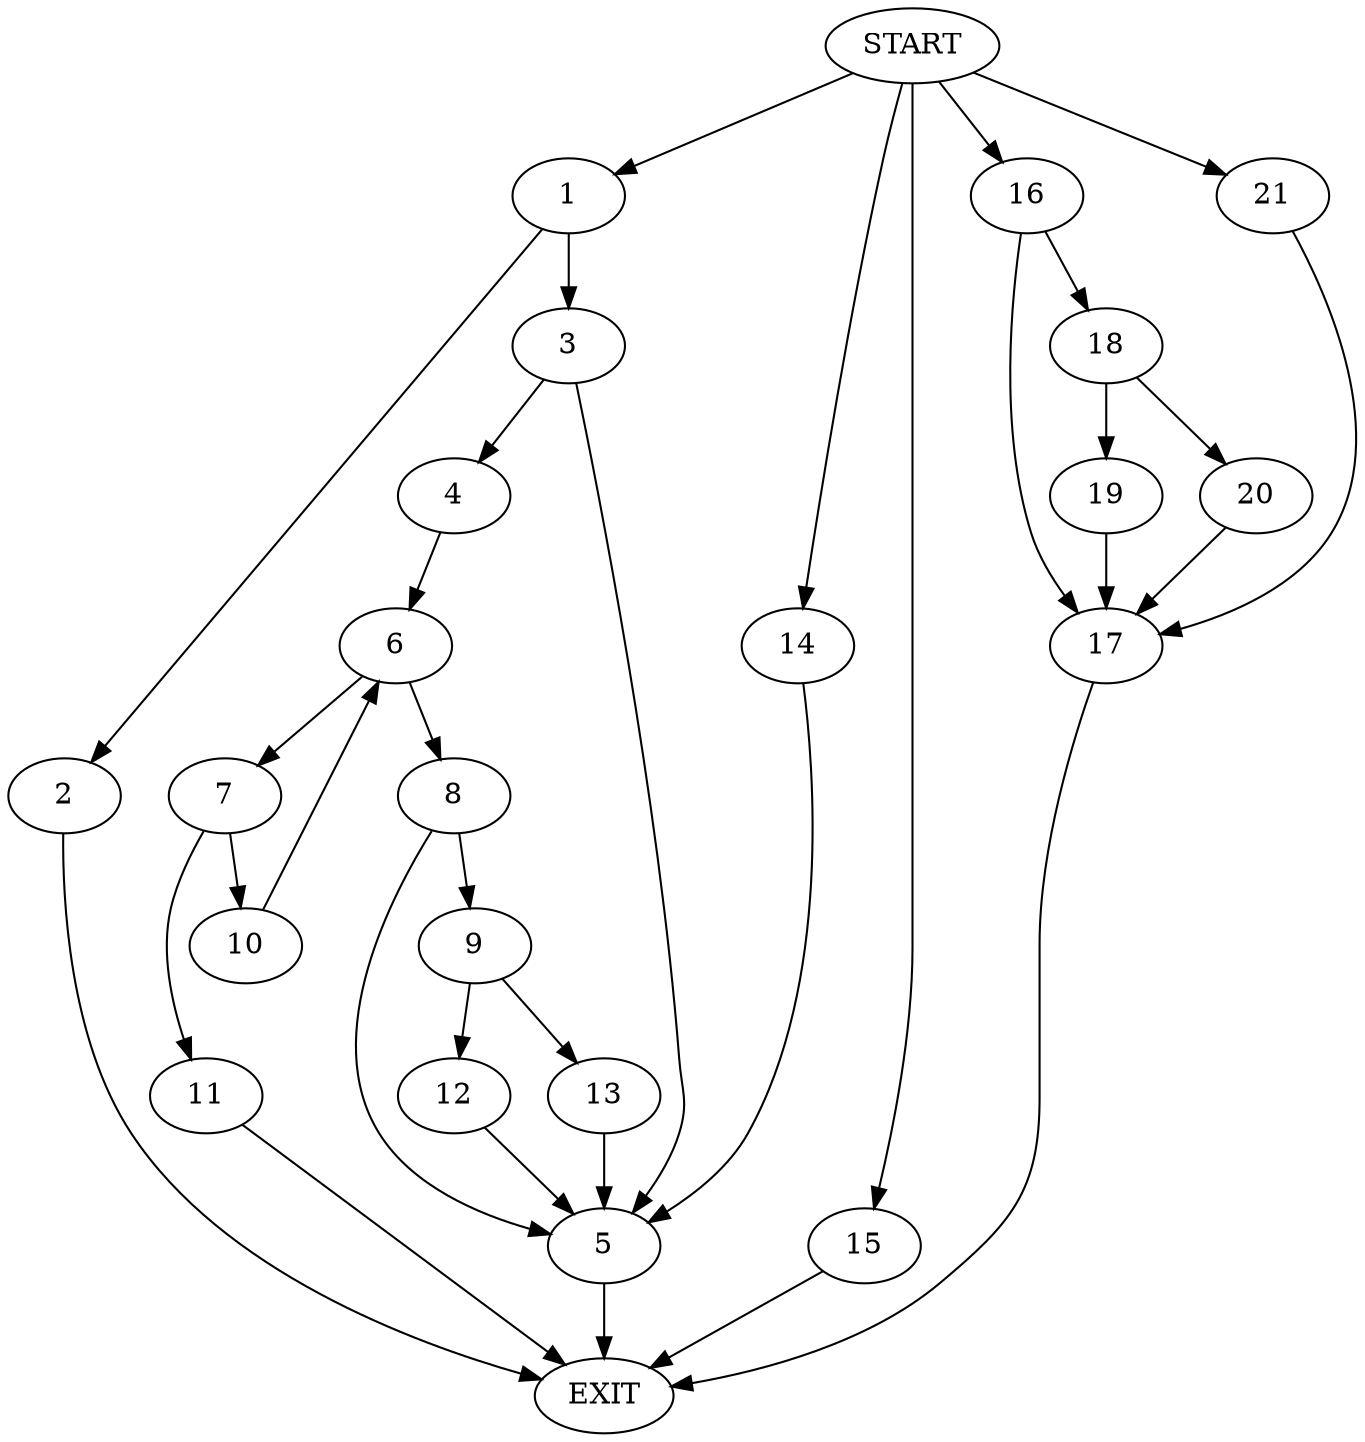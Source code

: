 digraph {
0 [label="START"]
22 [label="EXIT"]
0 -> 1
1 -> 2
1 -> 3
2 -> 22
3 -> 4
3 -> 5
4 -> 6
5 -> 22
6 -> 7
6 -> 8
8 -> 9
8 -> 5
7 -> 10
7 -> 11
10 -> 6
11 -> 22
9 -> 12
9 -> 13
13 -> 5
12 -> 5
0 -> 14
14 -> 5
0 -> 15
15 -> 22
0 -> 16
16 -> 17
16 -> 18
18 -> 19
18 -> 20
17 -> 22
19 -> 17
20 -> 17
0 -> 21
21 -> 17
}
